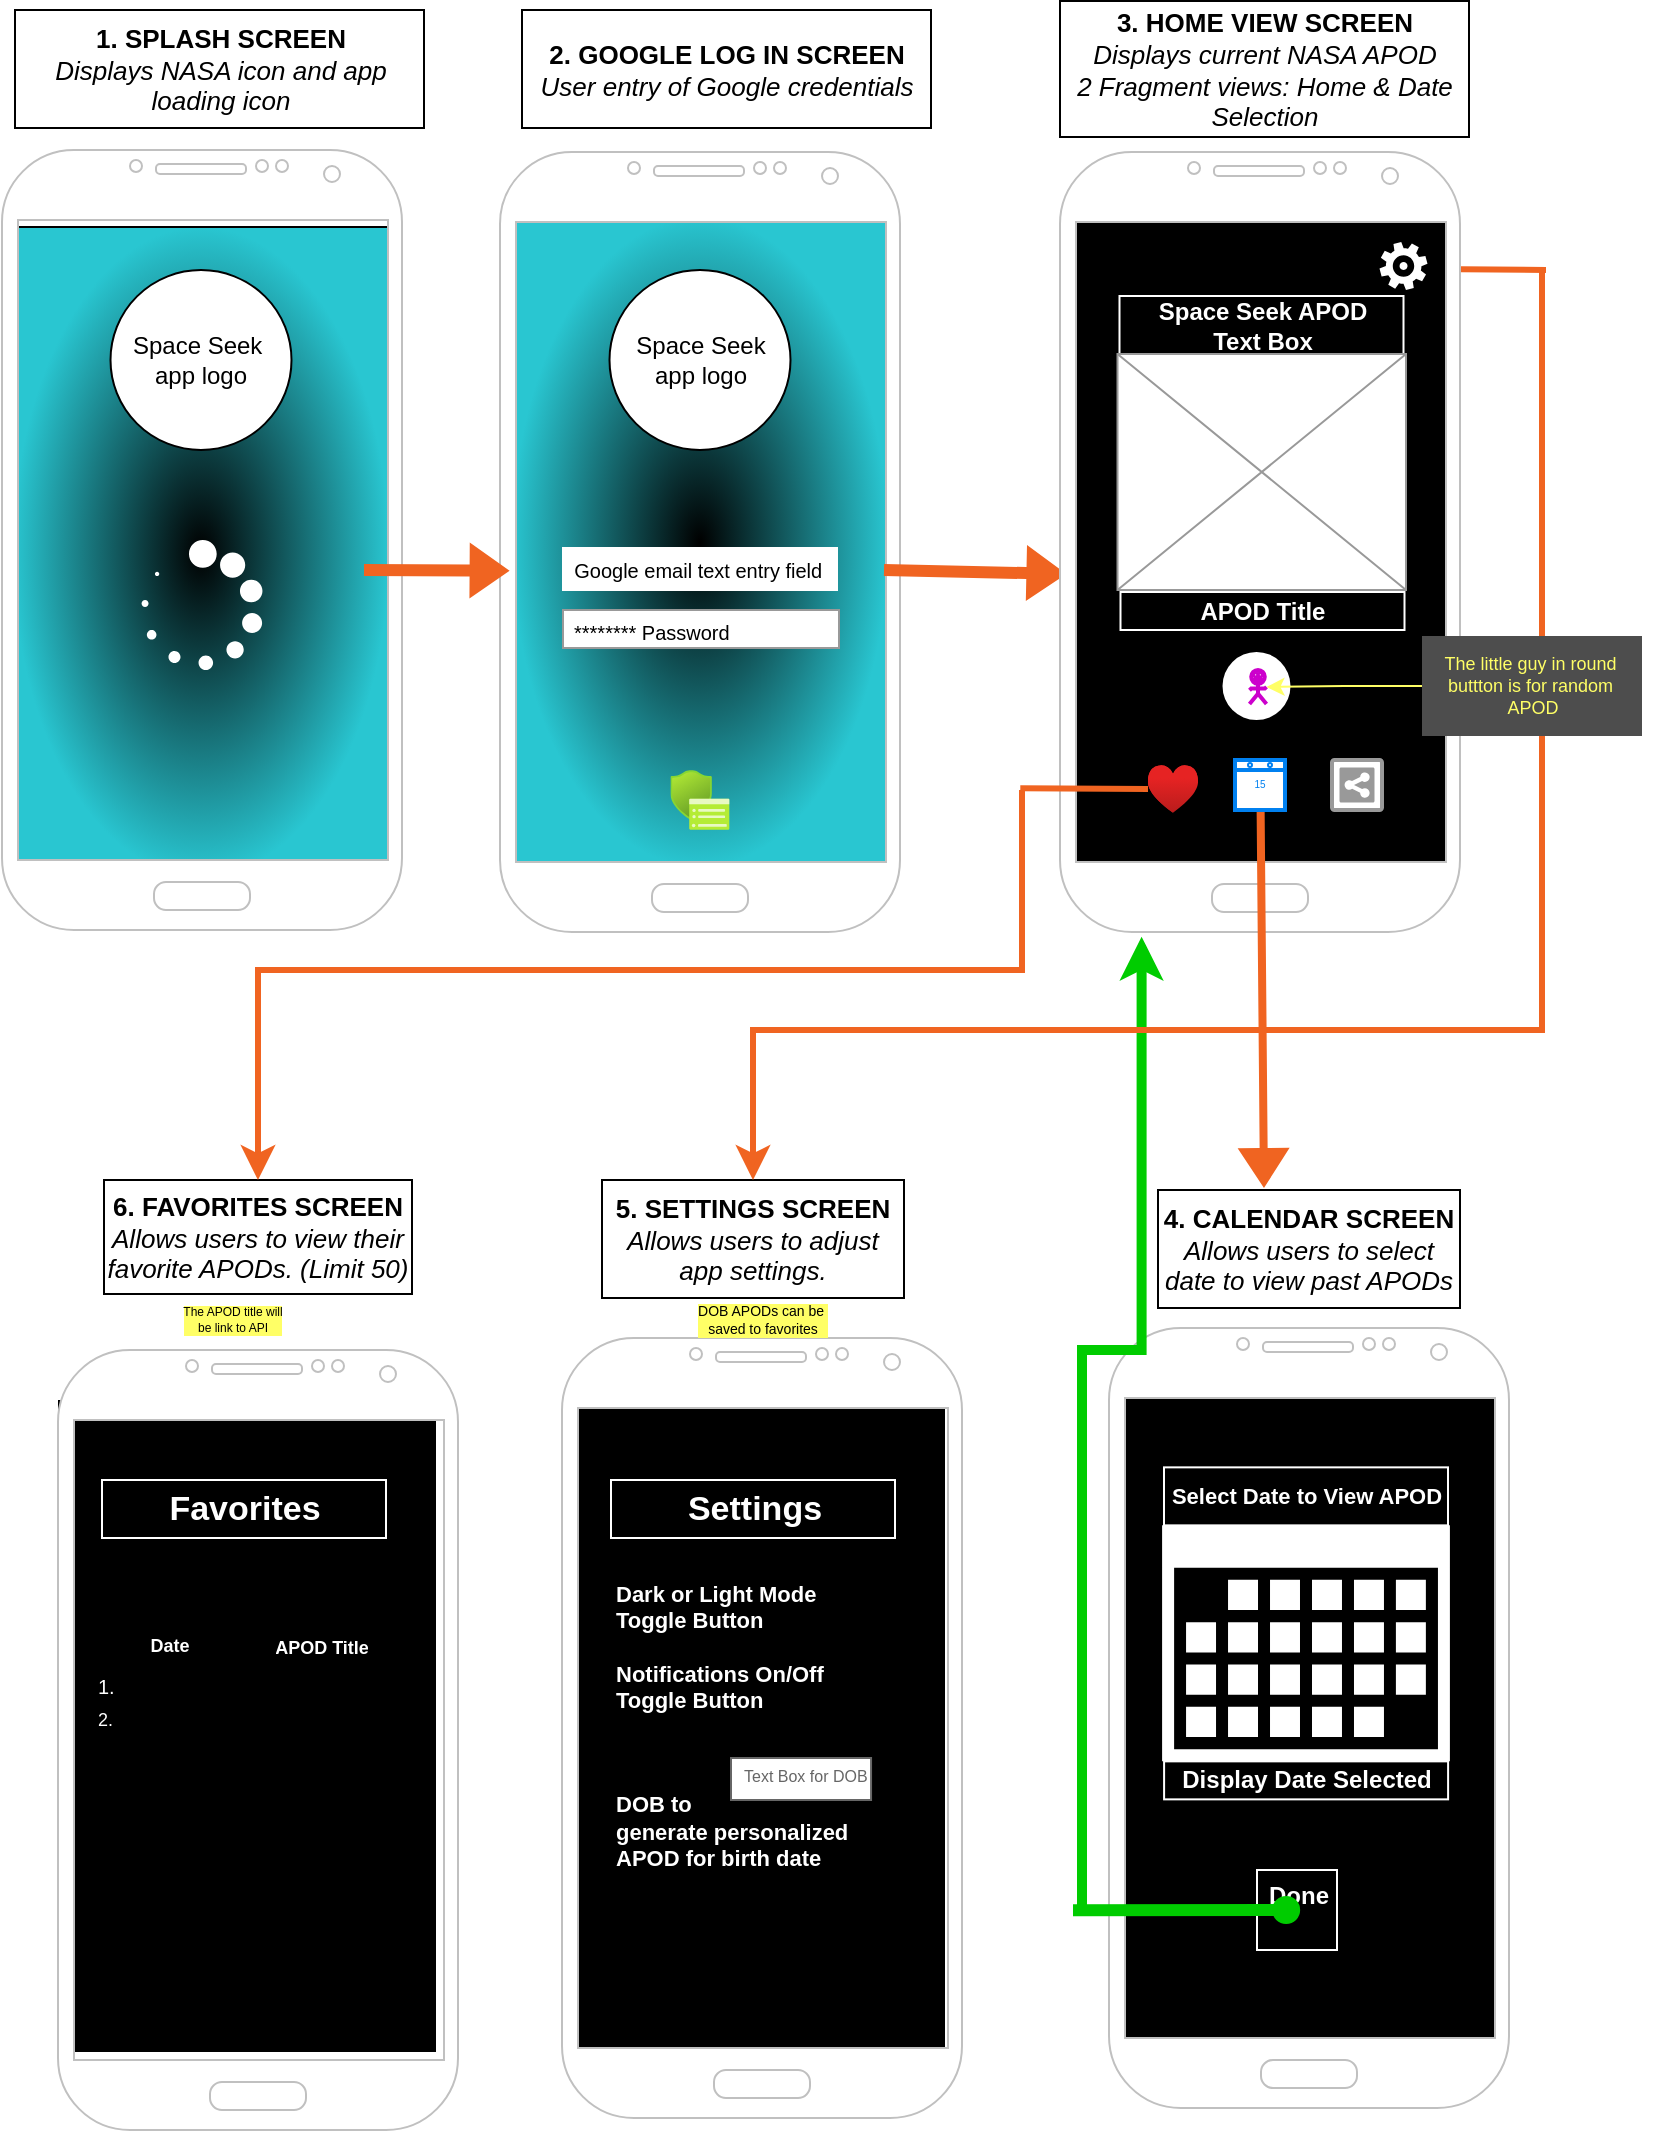 <mxfile version="26.1.1">
  <diagram name="Page-1" id="UkAWOTsdJGJSY09CDns8">
    <mxGraphModel dx="805" dy="409" grid="1" gridSize="10" guides="1" tooltips="1" connect="1" arrows="1" fold="1" page="1" pageScale="1" pageWidth="850" pageHeight="1100" math="0" shadow="0">
      <root>
        <mxCell id="0" />
        <mxCell id="1" parent="0" />
        <mxCell id="8gZSNVOr6vVlPQHq-TaI-201" value="" style="group;aspect=fixed;" vertex="1" connectable="0" parent="1">
          <mxGeometry x="20" y="5.5" width="830" height="1064.5" as="geometry" />
        </mxCell>
        <mxCell id="8gZSNVOr6vVlPQHq-TaI-93" value="" style="group" vertex="1" connectable="0" parent="8gZSNVOr6vVlPQHq-TaI-201">
          <mxGeometry x="249" y="4.5" width="215.5" height="461" as="geometry" />
        </mxCell>
        <mxCell id="8gZSNVOr6vVlPQHq-TaI-10" value="&lt;font style=&quot;font-size: 13px;&quot;&gt;&lt;b&gt;2. GOOGLE LOG IN SCREEN&lt;/b&gt;&lt;/font&gt;&lt;div&gt;&lt;span style=&quot;font-size: 13px;&quot;&gt;&lt;i&gt;User entry of Google credentials&lt;/i&gt;&lt;/span&gt;&lt;/div&gt;" style="whiteSpace=wrap;html=1;" vertex="1" parent="8gZSNVOr6vVlPQHq-TaI-93">
          <mxGeometry x="11" width="204.5" height="59" as="geometry" />
        </mxCell>
        <mxCell id="8gZSNVOr6vVlPQHq-TaI-24" value="" style="group" vertex="1" connectable="0" parent="8gZSNVOr6vVlPQHq-TaI-93">
          <mxGeometry y="71" width="200" height="390" as="geometry" />
        </mxCell>
        <mxCell id="8gZSNVOr6vVlPQHq-TaI-13" value="" style="rounded=0;whiteSpace=wrap;html=1;rotation=90;direction=east;fillStyle=dots;fillColor=#000000;gradientColor=#29C6D1;container=0;gradientDirection=radial;" vertex="1" parent="8gZSNVOr6vVlPQHq-TaI-24">
          <mxGeometry x="-62.5" y="101" width="325" height="188" as="geometry" />
        </mxCell>
        <mxCell id="8gZSNVOr6vVlPQHq-TaI-11" value="" style="verticalLabelPosition=bottom;verticalAlign=top;html=1;shadow=0;dashed=0;strokeWidth=1;shape=mxgraph.android.phone2;strokeColor=#c0c0c0;" vertex="1" parent="8gZSNVOr6vVlPQHq-TaI-24">
          <mxGeometry width="200" height="390" as="geometry" />
        </mxCell>
        <mxCell id="8gZSNVOr6vVlPQHq-TaI-14" value="Space Seek&lt;div&gt;app logo&lt;/div&gt;" style="ellipse;whiteSpace=wrap;html=1;" vertex="1" parent="8gZSNVOr6vVlPQHq-TaI-24">
          <mxGeometry x="54.75" y="59" width="90.5" height="90" as="geometry" />
        </mxCell>
        <mxCell id="8gZSNVOr6vVlPQHq-TaI-15" value="" style="image;aspect=fixed;html=1;points=[];align=center;fontSize=12;image=img/lib/azure2/intune/Device_Security_Google.svg;" vertex="1" parent="8gZSNVOr6vVlPQHq-TaI-24">
          <mxGeometry x="85.22" y="309" width="29.56" height="30" as="geometry" />
        </mxCell>
        <mxCell id="8gZSNVOr6vVlPQHq-TaI-20" value="Google email text entry field&amp;nbsp;" style="whiteSpace=wrap;html=1;strokeColor=#FFFFFF;fontSize=10;" vertex="1" parent="8gZSNVOr6vVlPQHq-TaI-24">
          <mxGeometry x="31.5" y="198" width="137" height="21" as="geometry" />
        </mxCell>
        <mxCell id="8gZSNVOr6vVlPQHq-TaI-79" value="&lt;font style=&quot;color: rgb(0, 0, 0); font-size: 10px;&quot;&gt;******** Password&lt;/font&gt;" style="strokeWidth=1;shadow=0;dashed=0;align=center;html=1;shape=mxgraph.mockup.forms.pwField;strokeColor=#999999;mainText=;align=left;fontColor=#666666;fontSize=17;spacingLeft=3;" vertex="1" parent="8gZSNVOr6vVlPQHq-TaI-24">
          <mxGeometry x="31.5" y="229" width="138" height="19" as="geometry" />
        </mxCell>
        <mxCell id="8gZSNVOr6vVlPQHq-TaI-28" value="" style="shape=flexArrow;endArrow=classic;html=1;rounded=0;fillColor=#F06421;strokeWidth=2;fillStyle=solid;strokeColor=none;entryX=0.021;entryY=0.541;entryDx=0;entryDy=0;entryPerimeter=0;width=5;" edge="1" parent="8gZSNVOr6vVlPQHq-TaI-93" target="8gZSNVOr6vVlPQHq-TaI-22">
          <mxGeometry width="50" height="50" relative="1" as="geometry">
            <mxPoint x="191" y="280" as="sourcePoint" />
            <mxPoint x="286.8" y="280.04" as="targetPoint" />
          </mxGeometry>
        </mxCell>
        <mxCell id="8gZSNVOr6vVlPQHq-TaI-94" value="" style="group" vertex="1" connectable="0" parent="8gZSNVOr6vVlPQHq-TaI-201">
          <mxGeometry y="4.5" width="211" height="460" as="geometry" />
        </mxCell>
        <mxCell id="vXnY9qcFb7MYrwiE_m9u-15" value="&lt;font style=&quot;font-size: 13px;&quot;&gt;&lt;b&gt;1. SPLASH SCREEN&lt;/b&gt;&lt;/font&gt;&lt;div&gt;&lt;span style=&quot;font-size: 13px;&quot;&gt;&lt;i&gt;Displays NASA icon and app loading icon&lt;/i&gt;&lt;/span&gt;&lt;/div&gt;" style="whiteSpace=wrap;html=1;" parent="8gZSNVOr6vVlPQHq-TaI-94" vertex="1">
          <mxGeometry x="6.5" width="204.5" height="59" as="geometry" />
        </mxCell>
        <mxCell id="8gZSNVOr6vVlPQHq-TaI-8" value="" style="group" vertex="1" connectable="0" parent="8gZSNVOr6vVlPQHq-TaI-94">
          <mxGeometry y="70" width="200" height="390" as="geometry" />
        </mxCell>
        <mxCell id="8gZSNVOr6vVlPQHq-TaI-7" value="" style="rounded=0;whiteSpace=wrap;html=1;rotation=90;direction=north;fillStyle=dots;fillColor=#000000;gradientColor=#29C6D1;container=1;gradientDirection=radial;" vertex="1" parent="8gZSNVOr6vVlPQHq-TaI-8">
          <mxGeometry x="-63" y="107" width="325" height="188" as="geometry" />
        </mxCell>
        <mxCell id="8gZSNVOr6vVlPQHq-TaI-3" value="Space Seek&amp;nbsp;&lt;div&gt;app logo&lt;/div&gt;" style="ellipse;whiteSpace=wrap;html=1;" vertex="1" parent="8gZSNVOr6vVlPQHq-TaI-7">
          <mxGeometry x="117.25" y="-47" width="90.5" height="90" as="geometry" />
        </mxCell>
        <mxCell id="8gZSNVOr6vVlPQHq-TaI-9" value="" style="group" vertex="1" connectable="0" parent="8gZSNVOr6vVlPQHq-TaI-8">
          <mxGeometry width="200" height="390" as="geometry" />
        </mxCell>
        <mxCell id="8gZSNVOr6vVlPQHq-TaI-1" value="" style="verticalLabelPosition=bottom;verticalAlign=top;html=1;shadow=0;dashed=0;strokeWidth=1;shape=mxgraph.android.phone2;strokeColor=#c0c0c0;" vertex="1" parent="8gZSNVOr6vVlPQHq-TaI-9">
          <mxGeometry width="200" height="390" as="geometry" />
        </mxCell>
        <mxCell id="8gZSNVOr6vVlPQHq-TaI-4" value="" style="sketch=0;html=1;aspect=fixed;strokeColor=none;shadow=0;fillColor=#FFFFFF;verticalAlign=top;labelPosition=center;verticalLabelPosition=bottom;shape=mxgraph.gcp2.loading_2;fillStyle=solid;" vertex="1" parent="8gZSNVOr6vVlPQHq-TaI-9">
          <mxGeometry x="69.78" y="195" width="60.45" height="65" as="geometry" />
        </mxCell>
        <mxCell id="8gZSNVOr6vVlPQHq-TaI-26" value="" style="shape=flexArrow;endArrow=classic;html=1;rounded=0;fillColor=#F06421;strokeWidth=2;fillStyle=solid;strokeColor=none;entryX=0.029;entryY=0.537;entryDx=0;entryDy=0;entryPerimeter=0;width=5;" edge="1" parent="8gZSNVOr6vVlPQHq-TaI-9" target="8gZSNVOr6vVlPQHq-TaI-11">
          <mxGeometry width="50" height="50" relative="1" as="geometry">
            <mxPoint x="180" y="210" as="sourcePoint" />
            <mxPoint x="250" y="210" as="targetPoint" />
          </mxGeometry>
        </mxCell>
        <mxCell id="8gZSNVOr6vVlPQHq-TaI-121" value="" style="group" vertex="1" connectable="0" parent="8gZSNVOr6vVlPQHq-TaI-201">
          <mxGeometry x="553.5" y="594.5" width="200" height="459.0" as="geometry" />
        </mxCell>
        <mxCell id="vXnY9qcFb7MYrwiE_m9u-17" value="&lt;font style=&quot;font-size: 13px;&quot;&gt;&lt;b&gt;4. CALENDAR SCREEN&lt;/b&gt;&lt;/font&gt;&lt;div&gt;&lt;span style=&quot;font-size: 13px;&quot;&gt;&lt;i&gt;Allows users to select date to view past APODs&lt;/i&gt;&lt;/span&gt;&lt;/div&gt;" style="whiteSpace=wrap;html=1;" parent="8gZSNVOr6vVlPQHq-TaI-121" vertex="1">
          <mxGeometry x="24.5" width="151" height="59" as="geometry" />
        </mxCell>
        <mxCell id="8gZSNVOr6vVlPQHq-TaI-120" value="" style="group" vertex="1" connectable="0" parent="8gZSNVOr6vVlPQHq-TaI-121">
          <mxGeometry y="69.0" width="200" height="390" as="geometry" />
        </mxCell>
        <mxCell id="8gZSNVOr6vVlPQHq-TaI-96" value="" style="rounded=0;whiteSpace=wrap;html=1;rotation=90;direction=north;fillStyle=dots;fillColor=light-dark(#29C6D1,#FFBEFF);gradientColor=default;container=1;gradientDirection=east;" vertex="1" parent="8gZSNVOr6vVlPQHq-TaI-120">
          <mxGeometry x="-62.5" y="98.68" width="325" height="188" as="geometry" />
        </mxCell>
        <mxCell id="8gZSNVOr6vVlPQHq-TaI-98" value="&lt;span&gt;Select Date to View APOD&lt;/span&gt;" style="text;strokeColor=#FFFFFF;fillColor=none;html=1;fontSize=11;fontStyle=1;verticalAlign=middle;align=center;fontColor=#FFFFFF;" vertex="1" parent="8gZSNVOr6vVlPQHq-TaI-96">
          <mxGeometry x="90" y="-29" width="142" height="29" as="geometry" />
        </mxCell>
        <mxCell id="8gZSNVOr6vVlPQHq-TaI-100" value="" style="sketch=0;aspect=fixed;pointerEvents=1;shadow=0;dashed=0;html=1;strokeColor=none;labelPosition=center;verticalLabelPosition=bottom;verticalAlign=top;align=center;fillColor=#FFFFFF;shape=mxgraph.mscae.enterprise.calendar;fillStyle=solid;" vertex="1" parent="8gZSNVOr6vVlPQHq-TaI-96">
          <mxGeometry x="89.05" y="-6.395e-14" width="143.9" height="118" as="geometry" />
        </mxCell>
        <mxCell id="8gZSNVOr6vVlPQHq-TaI-118" value="Display Date Selected" style="text;strokeColor=#FFFFFF;fillColor=none;html=1;fontSize=12;fontStyle=1;verticalAlign=middle;align=center;fontColor=#FFFFFF;" vertex="1" parent="8gZSNVOr6vVlPQHq-TaI-96">
          <mxGeometry x="90.05" y="118" width="142" height="19" as="geometry" />
        </mxCell>
        <mxCell id="8gZSNVOr6vVlPQHq-TaI-92" value="" style="verticalLabelPosition=bottom;verticalAlign=top;html=1;shadow=0;dashed=0;strokeWidth=1;shape=mxgraph.android.phone2;strokeColor=#c0c0c0;" vertex="1" parent="8gZSNVOr6vVlPQHq-TaI-120">
          <mxGeometry width="200" height="390" as="geometry" />
        </mxCell>
        <mxCell id="8gZSNVOr6vVlPQHq-TaI-119" value="Done&lt;div&gt;&lt;br&gt;&lt;/div&gt;" style="text;strokeColor=#FFFFFF;fillColor=none;html=1;fontSize=12;fontStyle=1;verticalAlign=middle;align=center;fontColor=#FFFFFF;" vertex="1" parent="8gZSNVOr6vVlPQHq-TaI-120">
          <mxGeometry x="74" y="271" width="40" height="40" as="geometry" />
        </mxCell>
        <mxCell id="8gZSNVOr6vVlPQHq-TaI-127" value="" style="group" vertex="1" connectable="0" parent="8gZSNVOr6vVlPQHq-TaI-201">
          <mxGeometry x="450" y="674.5" width="180" height="280" as="geometry" />
        </mxCell>
        <mxCell id="8gZSNVOr6vVlPQHq-TaI-125" value="" style="edgeStyle=elbowEdgeStyle;rounded=0;elbow=vertical;html=1;labelBackgroundColor=#ffffff;endArrow=classic;endFill=1;endSize=6;jettySize=auto;orthogonalLoop=1;strokeWidth=5;fontSize=14;entryX=0.204;entryY=1.006;entryDx=0;entryDy=0;entryPerimeter=0;strokeColor=#00CC00;" edge="1" parent="8gZSNVOr6vVlPQHq-TaI-127" target="8gZSNVOr6vVlPQHq-TaI-22">
          <mxGeometry width="60" height="60" relative="1" as="geometry">
            <mxPoint x="90" y="280.0" as="sourcePoint" />
            <mxPoint x="118.5" y="-309.806" as="targetPoint" />
            <Array as="points">
              <mxPoint />
            </Array>
          </mxGeometry>
        </mxCell>
        <mxCell id="8gZSNVOr6vVlPQHq-TaI-126" value="" style="endArrow=oval;html=1;rounded=0;strokeWidth=6;strokeColor=#00CC00;entryX=0;entryY=0.75;entryDx=0;entryDy=0;startSize=8;endSize=8;endFill=1;" edge="1" parent="8gZSNVOr6vVlPQHq-TaI-127">
          <mxGeometry width="50" height="50" relative="1" as="geometry">
            <mxPoint x="85.5" y="280.07" as="sourcePoint" />
            <mxPoint x="192.075" y="280.0" as="targetPoint" />
          </mxGeometry>
        </mxCell>
        <mxCell id="8gZSNVOr6vVlPQHq-TaI-139" value="" style="group" vertex="1" connectable="0" parent="8gZSNVOr6vVlPQHq-TaI-201">
          <mxGeometry x="280" y="589.5" width="200" height="469" as="geometry" />
        </mxCell>
        <mxCell id="vXnY9qcFb7MYrwiE_m9u-16" value="&lt;font style=&quot;font-size: 13px;&quot;&gt;&lt;b&gt;5. SETTINGS SCREEN&lt;/b&gt;&lt;/font&gt;&lt;div&gt;&lt;span style=&quot;font-size: 13px;&quot;&gt;&lt;i&gt;Allows users to adjust app settings.&lt;/i&gt;&lt;/span&gt;&lt;/div&gt;" style="whiteSpace=wrap;html=1;" parent="8gZSNVOr6vVlPQHq-TaI-139" vertex="1">
          <mxGeometry x="20" width="151" height="59" as="geometry" />
        </mxCell>
        <mxCell id="8gZSNVOr6vVlPQHq-TaI-137" value="" style="group" vertex="1" connectable="0" parent="8gZSNVOr6vVlPQHq-TaI-139">
          <mxGeometry y="79" width="200" height="390" as="geometry" />
        </mxCell>
        <mxCell id="8gZSNVOr6vVlPQHq-TaI-138" value="" style="group" vertex="1" connectable="0" parent="8gZSNVOr6vVlPQHq-TaI-137">
          <mxGeometry width="200" height="390" as="geometry" />
        </mxCell>
        <mxCell id="8gZSNVOr6vVlPQHq-TaI-131" value="" style="rounded=0;whiteSpace=wrap;html=1;rotation=90;direction=north;fillStyle=dots;fillColor=light-dark(#333333,#FFBEFF);gradientColor=#1D8E96;container=1;gradientDirection=south;" vertex="1" parent="8gZSNVOr6vVlPQHq-TaI-138">
          <mxGeometry x="-65.5" y="100" width="325" height="188" as="geometry" />
        </mxCell>
        <mxCell id="8gZSNVOr6vVlPQHq-TaI-132" value="&lt;span&gt;Settings&lt;/span&gt;" style="text;strokeColor=#FFFFFF;fillColor=none;html=1;fontSize=17;fontStyle=1;verticalAlign=middle;align=center;fontColor=#FFFFFF;" vertex="1" parent="8gZSNVOr6vVlPQHq-TaI-131">
          <mxGeometry x="90" y="-29" width="142" height="29" as="geometry" />
        </mxCell>
        <mxCell id="8gZSNVOr6vVlPQHq-TaI-134" value="&lt;font style=&quot;font-size: 11px;&quot;&gt;Dark or Light Mode&amp;nbsp;&lt;/font&gt;&lt;div&gt;&lt;font style=&quot;font-size: 11px;&quot;&gt;Toggle Button&lt;/font&gt;&lt;div&gt;&lt;font style=&quot;font-size: 11px;&quot;&gt;&lt;br&gt;&lt;/font&gt;&lt;/div&gt;&lt;div&gt;&lt;font style=&quot;font-size: 11px;&quot;&gt;Notifications On/Off&lt;/font&gt;&lt;/div&gt;&lt;div&gt;&lt;span style=&quot;font-size: 11px;&quot;&gt;Toggle Button&lt;/span&gt;&lt;/div&gt;&lt;div&gt;&lt;font style=&quot;font-size: 11px;&quot;&gt;&lt;br&gt;&lt;/font&gt;&lt;/div&gt;&lt;div&gt;&lt;font style=&quot;font-size: 11px;&quot;&gt;&lt;br&gt;&lt;/font&gt;&lt;/div&gt;&lt;div&gt;&lt;font style=&quot;font-size: 11px;&quot;&gt;&lt;br&gt;&lt;/font&gt;&lt;/div&gt;&lt;div&gt;&lt;font style=&quot;font-size: 11px;&quot;&gt;DOB to&amp;nbsp;&lt;/font&gt;&lt;/div&gt;&lt;/div&gt;&lt;div&gt;&lt;span style=&quot;font-size: 11px;&quot;&gt;generate personalized&lt;/span&gt;&lt;/div&gt;&lt;div&gt;&lt;span style=&quot;font-size: 11px;&quot;&gt;APOD for birth date&lt;/span&gt;&lt;/div&gt;" style="text;strokeColor=none;fillColor=none;html=1;fontSize=7;fontStyle=1;verticalAlign=middle;align=left;fontColor=#FFFFFF;" vertex="1" parent="8gZSNVOr6vVlPQHq-TaI-131">
          <mxGeometry x="90" y="28.5" width="142" height="131" as="geometry" />
        </mxCell>
        <mxCell id="8gZSNVOr6vVlPQHq-TaI-135" value="Text Box for DOB" style="strokeWidth=1;shadow=0;dashed=0;align=center;html=1;shape=mxgraph.mockup.text.textBox;fontColor=#666666;align=left;fontSize=8;spacingLeft=4;spacingTop=-3;whiteSpace=wrap;strokeColor=#666666;mainText=;aspect=fixed;" vertex="1" parent="8gZSNVOr6vVlPQHq-TaI-131">
          <mxGeometry x="150" y="110" width="70.03" height="21" as="geometry" />
        </mxCell>
        <mxCell id="8gZSNVOr6vVlPQHq-TaI-130" value="" style="verticalLabelPosition=bottom;verticalAlign=top;html=1;shadow=0;dashed=0;strokeWidth=1;shape=mxgraph.android.phone2;strokeColor=#c0c0c0;container=1;" vertex="1" parent="8gZSNVOr6vVlPQHq-TaI-138">
          <mxGeometry width="200" height="390" as="geometry" />
        </mxCell>
        <mxCell id="8gZSNVOr6vVlPQHq-TaI-194" value="DOB APODs can be&amp;nbsp;&lt;div&gt;saved to favorites&lt;/div&gt;" style="text;html=1;align=center;verticalAlign=middle;resizable=0;points=[];autosize=1;strokeColor=none;fillColor=none;fontColor=#000000;labelBackgroundColor=#FFFF66;fontSize=7;" vertex="1" parent="8gZSNVOr6vVlPQHq-TaI-139">
          <mxGeometry x="55.0" y="55" width="90" height="30" as="geometry" />
        </mxCell>
        <mxCell id="8gZSNVOr6vVlPQHq-TaI-156" value="" style="group" vertex="1" connectable="0" parent="8gZSNVOr6vVlPQHq-TaI-201">
          <mxGeometry x="170" y="134.5" width="610" height="380" as="geometry" />
        </mxCell>
        <mxCell id="8gZSNVOr6vVlPQHq-TaI-151" value="" style="edgeStyle=elbowEdgeStyle;elbow=vertical;endArrow=classic;html=1;rounded=0;endSize=8;startSize=8;entryX=0.5;entryY=0;entryDx=0;entryDy=0;strokeColor=#F06421;strokeWidth=3;" edge="1" parent="8gZSNVOr6vVlPQHq-TaI-156" target="vXnY9qcFb7MYrwiE_m9u-16">
          <mxGeometry width="50" height="50" relative="1" as="geometry">
            <mxPoint x="600" as="sourcePoint" />
            <mxPoint x="40" y="453.889" as="targetPoint" />
            <Array as="points">
              <mxPoint y="380" />
            </Array>
          </mxGeometry>
        </mxCell>
        <mxCell id="8gZSNVOr6vVlPQHq-TaI-154" value="" style="edgeStyle=none;orthogonalLoop=1;jettySize=auto;html=1;rounded=0;endArrow=none;startFill=0;startArrow=none;exitX=0.94;exitY=0.15;exitDx=0;exitDy=0;exitPerimeter=0;strokeColor=#F06421;strokeWidth=3;" edge="1" parent="8gZSNVOr6vVlPQHq-TaI-156">
          <mxGeometry width="100" relative="1" as="geometry">
            <mxPoint x="544" y="-0.5" as="sourcePoint" />
            <mxPoint x="602" as="targetPoint" />
            <Array as="points" />
          </mxGeometry>
        </mxCell>
        <mxCell id="8gZSNVOr6vVlPQHq-TaI-188" value="" style="group" vertex="1" connectable="0" parent="8gZSNVOr6vVlPQHq-TaI-201">
          <mxGeometry x="28" y="589.5" width="200" height="475" as="geometry" />
        </mxCell>
        <mxCell id="8gZSNVOr6vVlPQHq-TaI-150" value="&lt;font style=&quot;font-size: 13px;&quot;&gt;&lt;b&gt;6. FAVORITES SCREEN&lt;/b&gt;&lt;/font&gt;&lt;div&gt;&lt;span style=&quot;font-size: 13px;&quot;&gt;&lt;i&gt;Allows users to view their favorite APODs. (Limit 50)&lt;/i&gt;&lt;/span&gt;&lt;/div&gt;" style="whiteSpace=wrap;html=1;" vertex="1" parent="8gZSNVOr6vVlPQHq-TaI-188">
          <mxGeometry x="23" width="154" height="57" as="geometry" />
        </mxCell>
        <mxCell id="8gZSNVOr6vVlPQHq-TaI-187" value="" style="group" vertex="1" connectable="0" parent="8gZSNVOr6vVlPQHq-TaI-188">
          <mxGeometry y="85" width="200" height="390" as="geometry" />
        </mxCell>
        <mxCell id="8gZSNVOr6vVlPQHq-TaI-186" value="" style="group" vertex="1" connectable="0" parent="8gZSNVOr6vVlPQHq-TaI-187">
          <mxGeometry x="0.5" y="25.5" width="188" height="325" as="geometry" />
        </mxCell>
        <mxCell id="8gZSNVOr6vVlPQHq-TaI-157" value="" style="rounded=0;whiteSpace=wrap;html=1;rotation=90;direction=north;fillStyle=dots;fillColor=light-dark(#333333,#FFBEFF);gradientColor=#1D8E96;container=1;gradientDirection=south;" vertex="1" parent="8gZSNVOr6vVlPQHq-TaI-186">
          <mxGeometry x="-68.5" y="68.5" width="325" height="188" as="geometry" />
        </mxCell>
        <mxCell id="8gZSNVOr6vVlPQHq-TaI-158" value="&lt;span&gt;Favorites&lt;/span&gt;" style="text;strokeColor=#FFFFFF;fillColor=none;html=1;fontSize=17;fontStyle=1;verticalAlign=middle;align=center;fontColor=#FFFFFF;" vertex="1" parent="8gZSNVOr6vVlPQHq-TaI-157">
          <mxGeometry x="90" y="-29" width="142" height="29" as="geometry" />
        </mxCell>
        <mxCell id="8gZSNVOr6vVlPQHq-TaI-175" value="" style="shape=table;html=1;whiteSpace=wrap;startSize=0;container=1;collapsible=0;childLayout=tableLayout;strokeWidth=2;fontSize=8;strokeColor=none;fillColor=none;" vertex="1" parent="8gZSNVOr6vVlPQHq-TaI-186">
          <mxGeometry x="17.5" y="112.5" width="152" height="53" as="geometry" />
        </mxCell>
        <mxCell id="8gZSNVOr6vVlPQHq-TaI-176" value="" style="shape=tableRow;horizontal=0;startSize=0;swimlaneHead=0;swimlaneBody=0;top=0;left=0;bottom=0;right=0;collapsible=0;dropTarget=0;fillColor=none;points=[[0,0.5],[1,0.5]];portConstraint=eastwest;" vertex="1" parent="8gZSNVOr6vVlPQHq-TaI-175">
          <mxGeometry width="152" height="20" as="geometry" />
        </mxCell>
        <mxCell id="8gZSNVOr6vVlPQHq-TaI-177" value="Date" style="shape=partialRectangle;html=1;whiteSpace=wrap;connectable=0;fillColor=none;top=0;left=0;bottom=0;right=0;overflow=hidden;fontStyle=1;fontSize=9;fontColor=#FFFFFF;" vertex="1" parent="8gZSNVOr6vVlPQHq-TaI-176">
          <mxGeometry width="76" height="20" as="geometry">
            <mxRectangle width="76" height="20" as="alternateBounds" />
          </mxGeometry>
        </mxCell>
        <mxCell id="8gZSNVOr6vVlPQHq-TaI-178" value="&lt;font style=&quot;font-size: 9px;&quot;&gt;APOD Title&lt;/font&gt;" style="shape=partialRectangle;html=1;whiteSpace=wrap;connectable=0;fillColor=none;top=0;left=0;bottom=0;right=0;overflow=hidden;fontStyle=1;fontColor=#FFFFFF;" vertex="1" parent="8gZSNVOr6vVlPQHq-TaI-176">
          <mxGeometry x="76" width="76" height="20" as="geometry">
            <mxRectangle width="76" height="20" as="alternateBounds" />
          </mxGeometry>
        </mxCell>
        <mxCell id="8gZSNVOr6vVlPQHq-TaI-179" value="" style="shape=tableRow;horizontal=0;startSize=0;swimlaneHead=0;swimlaneBody=0;top=0;left=0;bottom=0;right=0;collapsible=0;dropTarget=0;fillColor=none;points=[[0,0.5],[1,0.5]];portConstraint=eastwest;fontSize=10;" vertex="1" parent="8gZSNVOr6vVlPQHq-TaI-175">
          <mxGeometry y="20" width="152" height="16" as="geometry" />
        </mxCell>
        <mxCell id="8gZSNVOr6vVlPQHq-TaI-180" value="&lt;font style=&quot;font-size: 10px; color: rgb(255, 255, 255);&quot;&gt;1.&lt;/font&gt;" style="shape=partialRectangle;html=1;whiteSpace=wrap;connectable=0;fillColor=none;top=0;left=0;bottom=0;right=0;overflow=hidden;align=left;" vertex="1" parent="8gZSNVOr6vVlPQHq-TaI-179">
          <mxGeometry width="76" height="16" as="geometry">
            <mxRectangle width="76" height="16" as="alternateBounds" />
          </mxGeometry>
        </mxCell>
        <mxCell id="8gZSNVOr6vVlPQHq-TaI-181" value="" style="shape=partialRectangle;html=1;whiteSpace=wrap;connectable=0;fillColor=none;top=0;left=0;bottom=0;right=0;overflow=hidden;" vertex="1" parent="8gZSNVOr6vVlPQHq-TaI-179">
          <mxGeometry x="76" width="76" height="16" as="geometry">
            <mxRectangle width="76" height="16" as="alternateBounds" />
          </mxGeometry>
        </mxCell>
        <mxCell id="8gZSNVOr6vVlPQHq-TaI-182" value="" style="shape=tableRow;horizontal=0;startSize=0;swimlaneHead=0;swimlaneBody=0;top=0;left=0;bottom=0;right=0;collapsible=0;dropTarget=0;fillColor=none;points=[[0,0.5],[1,0.5]];portConstraint=eastwest;" vertex="1" parent="8gZSNVOr6vVlPQHq-TaI-175">
          <mxGeometry y="36" width="152" height="17" as="geometry" />
        </mxCell>
        <mxCell id="8gZSNVOr6vVlPQHq-TaI-183" value="&lt;font style=&quot;color: rgb(255, 255, 255); font-size: 9px;&quot;&gt;2.&lt;/font&gt;" style="shape=partialRectangle;html=1;whiteSpace=wrap;connectable=0;fillColor=none;top=0;left=0;bottom=0;right=0;overflow=hidden;align=left;" vertex="1" parent="8gZSNVOr6vVlPQHq-TaI-182">
          <mxGeometry width="76" height="17" as="geometry">
            <mxRectangle width="76" height="17" as="alternateBounds" />
          </mxGeometry>
        </mxCell>
        <mxCell id="8gZSNVOr6vVlPQHq-TaI-184" value="" style="shape=partialRectangle;html=1;whiteSpace=wrap;connectable=0;fillColor=none;top=0;left=0;bottom=0;right=0;overflow=hidden;fontSize=9;" vertex="1" parent="8gZSNVOr6vVlPQHq-TaI-182">
          <mxGeometry x="76" width="76" height="17" as="geometry">
            <mxRectangle width="76" height="17" as="alternateBounds" />
          </mxGeometry>
        </mxCell>
        <mxCell id="8gZSNVOr6vVlPQHq-TaI-193" value="" style="group" vertex="1" connectable="0" parent="8gZSNVOr6vVlPQHq-TaI-187">
          <mxGeometry width="200" height="390" as="geometry" />
        </mxCell>
        <mxCell id="8gZSNVOr6vVlPQHq-TaI-140" value="" style="verticalLabelPosition=bottom;verticalAlign=top;html=1;shadow=0;dashed=0;strokeWidth=1;shape=mxgraph.android.phone2;strokeColor=#c0c0c0;" vertex="1" parent="8gZSNVOr6vVlPQHq-TaI-193">
          <mxGeometry width="200" height="390" as="geometry" />
        </mxCell>
        <mxCell id="8gZSNVOr6vVlPQHq-TaI-192" value="The APOD title will&lt;div&gt;be link to API&lt;/div&gt;" style="text;html=1;align=center;verticalAlign=middle;resizable=0;points=[];autosize=1;strokeColor=none;fillColor=none;fontColor=#000000;fontSize=6;labelBackgroundColor=#FFFF66;" vertex="1" parent="8gZSNVOr6vVlPQHq-TaI-188">
          <mxGeometry x="52" y="55" width="70" height="30" as="geometry" />
        </mxCell>
        <mxCell id="8gZSNVOr6vVlPQHq-TaI-189" value="" style="edgeStyle=elbowEdgeStyle;elbow=vertical;endArrow=classic;html=1;curved=0;rounded=0;endSize=8;startSize=8;entryX=0.5;entryY=0;entryDx=0;entryDy=0;strokeColor=#F06421;strokeWidth=3;" edge="1" parent="8gZSNVOr6vVlPQHq-TaI-201" target="8gZSNVOr6vVlPQHq-TaI-150">
          <mxGeometry width="50" height="50" relative="1" as="geometry">
            <mxPoint x="510" y="394.5" as="sourcePoint" />
            <mxPoint x="360" y="474.5" as="targetPoint" />
            <Array as="points">
              <mxPoint x="350" y="484.5" />
            </Array>
          </mxGeometry>
        </mxCell>
        <mxCell id="8gZSNVOr6vVlPQHq-TaI-210" value="" style="group" vertex="1" connectable="0" parent="8gZSNVOr6vVlPQHq-TaI-201">
          <mxGeometry x="430" width="390" height="465.5" as="geometry" />
        </mxCell>
        <mxCell id="8gZSNVOr6vVlPQHq-TaI-199" value="" style="group" vertex="1" connectable="0" parent="8gZSNVOr6vVlPQHq-TaI-210">
          <mxGeometry width="303.5" height="465.5" as="geometry" />
        </mxCell>
        <mxCell id="8gZSNVOr6vVlPQHq-TaI-212" value="" style="group" vertex="1" connectable="0" parent="8gZSNVOr6vVlPQHq-TaI-199">
          <mxGeometry x="79.15" width="224.35" height="465.5" as="geometry" />
        </mxCell>
        <mxCell id="8gZSNVOr6vVlPQHq-TaI-95" value="" style="group" vertex="1" connectable="0" parent="8gZSNVOr6vVlPQHq-TaI-212">
          <mxGeometry x="19.85" width="204.5" height="465.5" as="geometry" />
        </mxCell>
        <mxCell id="8gZSNVOr6vVlPQHq-TaI-23" value="&lt;font style=&quot;font-size: 13px;&quot;&gt;&lt;b&gt;3. HOME VIEW SCREEN&lt;/b&gt;&lt;/font&gt;&lt;div&gt;&lt;span style=&quot;font-size: 13px;&quot;&gt;&lt;i&gt;Displays current NASA APOD&lt;/i&gt;&lt;/span&gt;&lt;/div&gt;&lt;div&gt;&lt;span style=&quot;font-size: 13px;&quot;&gt;&lt;i&gt;2 Fragment views: Home &amp;amp; Date Selection&lt;/i&gt;&lt;/span&gt;&lt;/div&gt;" style="whiteSpace=wrap;html=1;" vertex="1" parent="8gZSNVOr6vVlPQHq-TaI-95">
          <mxGeometry width="204.5" height="68" as="geometry" />
        </mxCell>
        <mxCell id="8gZSNVOr6vVlPQHq-TaI-87" value="" style="group" vertex="1" connectable="0" parent="8gZSNVOr6vVlPQHq-TaI-95">
          <mxGeometry y="75.5" width="200" height="390" as="geometry" />
        </mxCell>
        <mxCell id="8gZSNVOr6vVlPQHq-TaI-32" value="" style="rounded=0;whiteSpace=wrap;html=1;rotation=90;direction=north;fillStyle=dots;fillColor=light-dark(#29C6D1,#FFBEFF);gradientColor=default;container=1;gradientDirection=radial;" vertex="1" parent="8gZSNVOr6vVlPQHq-TaI-87">
          <mxGeometry x="-60.25" y="101" width="325" height="188" as="geometry" />
        </mxCell>
        <mxCell id="8gZSNVOr6vVlPQHq-TaI-31" value="" style="sketch=0;pointerEvents=1;shadow=0;dashed=0;html=1;strokeColor=none;fillColor=#FFFFFF;labelPosition=center;verticalLabelPosition=bottom;verticalAlign=top;outlineConnect=0;align=center;shape=mxgraph.office.concepts.settings_office_365;fontColor=#FFFFFF;labelBackgroundColor=default;labelBorderColor=default;aspect=fixed;" vertex="1" parent="8gZSNVOr6vVlPQHq-TaI-32">
          <mxGeometry x="220" y="-56" width="24" height="24" as="geometry" />
        </mxCell>
        <mxCell id="8gZSNVOr6vVlPQHq-TaI-81" value="&lt;font&gt;Space Seek APOD&lt;/font&gt;&lt;div&gt;&lt;font&gt;Text Box&lt;/font&gt;&lt;/div&gt;" style="text;strokeColor=#FFFFFF;fillColor=none;html=1;fontSize=12;fontStyle=1;verticalAlign=middle;align=center;fontColor=#FFFFFF;" vertex="1" parent="8gZSNVOr6vVlPQHq-TaI-32">
          <mxGeometry x="90" y="-29" width="142" height="29" as="geometry" />
        </mxCell>
        <mxCell id="8gZSNVOr6vVlPQHq-TaI-89" value="" style="strokeColor=#999999;verticalLabelPosition=bottom;shadow=0;dashed=0;verticalAlign=top;strokeWidth=2;html=1;shape=mxgraph.mockup.misc.shareIcon;aspect=fixed;" vertex="1" parent="8gZSNVOr6vVlPQHq-TaI-32">
          <mxGeometry x="196.25" y="203" width="25" height="25" as="geometry" />
        </mxCell>
        <mxCell id="8gZSNVOr6vVlPQHq-TaI-204" value="" style="ellipse;whiteSpace=wrap;html=1;strokeColor=none;aspect=fixed;" vertex="1" parent="8gZSNVOr6vVlPQHq-TaI-32">
          <mxGeometry x="141.5" y="149" width="34" height="34" as="geometry" />
        </mxCell>
        <mxCell id="8gZSNVOr6vVlPQHq-TaI-86" value="" style="group" vertex="1" connectable="0" parent="8gZSNVOr6vVlPQHq-TaI-87">
          <mxGeometry width="200" height="390" as="geometry" />
        </mxCell>
        <mxCell id="8gZSNVOr6vVlPQHq-TaI-22" value="" style="verticalLabelPosition=bottom;verticalAlign=top;html=1;shadow=0;dashed=0;strokeWidth=1;shape=mxgraph.android.phone2;strokeColor=#c0c0c0;" vertex="1" parent="8gZSNVOr6vVlPQHq-TaI-86">
          <mxGeometry width="200" height="390" as="geometry" />
        </mxCell>
        <mxCell id="8gZSNVOr6vVlPQHq-TaI-80" value="" style="verticalLabelPosition=bottom;shadow=0;dashed=0;align=center;html=1;verticalAlign=top;strokeWidth=1;shape=mxgraph.mockup.graphics.simpleIcon;strokeColor=#999999;" vertex="1" parent="8gZSNVOr6vVlPQHq-TaI-86">
          <mxGeometry x="28.75" y="101" width="144.25" height="118" as="geometry" />
        </mxCell>
        <mxCell id="8gZSNVOr6vVlPQHq-TaI-83" value="APOD Title" style="text;strokeColor=#FFFFFF;fillColor=none;html=1;fontSize=12;fontStyle=1;verticalAlign=middle;align=center;fontColor=#FFFFFF;" vertex="1" parent="8gZSNVOr6vVlPQHq-TaI-86">
          <mxGeometry x="30.25" y="220" width="142" height="19" as="geometry" />
        </mxCell>
        <mxCell id="8gZSNVOr6vVlPQHq-TaI-84" value="" style="image;html=1;points=[];align=center;fontSize=12;image=img/lib/azure2/general/Heart.svg;" vertex="1" parent="8gZSNVOr6vVlPQHq-TaI-86">
          <mxGeometry x="44" y="306" width="25" height="25" as="geometry" />
        </mxCell>
        <mxCell id="8gZSNVOr6vVlPQHq-TaI-90" value="" style="html=1;verticalLabelPosition=bottom;align=center;labelBackgroundColor=#ffffff;verticalAlign=top;strokeWidth=2;strokeColor=#0080F0;shadow=0;dashed=0;shape=mxgraph.ios7.icons.calendar;aspect=fixed;" vertex="1" parent="8gZSNVOr6vVlPQHq-TaI-86">
          <mxGeometry x="87.5" y="304" width="25" height="25" as="geometry" />
        </mxCell>
        <mxCell id="8gZSNVOr6vVlPQHq-TaI-202" value="" style="verticalLabelPosition=bottom;html=1;verticalAlign=top;strokeWidth=2;shape=mxgraph.lean_mapping.verbal;pointerEvents=1;strokeColor=light-dark(#CC00CC,#572B2B);aspect=fixed;container=0;" vertex="1" parent="8gZSNVOr6vVlPQHq-TaI-86">
          <mxGeometry x="94.75" y="259" width="8.5" height="17" as="geometry" />
        </mxCell>
        <mxCell id="8gZSNVOr6vVlPQHq-TaI-191" value="" style="endArrow=none;html=1;rounded=0;entryX=0.034;entryY=0.935;entryDx=0;entryDy=0;entryPerimeter=0;strokeColor=#F06421;strokeWidth=3;" edge="1" parent="8gZSNVOr6vVlPQHq-TaI-212">
          <mxGeometry width="50" height="50" relative="1" as="geometry">
            <mxPoint y="393.6" as="sourcePoint" />
            <mxPoint x="63.85" y="393.975" as="targetPoint" />
          </mxGeometry>
        </mxCell>
        <mxCell id="8gZSNVOr6vVlPQHq-TaI-206" value="" style="edgeStyle=orthogonalEdgeStyle;rounded=0;orthogonalLoop=1;jettySize=auto;html=1;strokeColor=#FFFF66;" edge="1" parent="8gZSNVOr6vVlPQHq-TaI-210" source="8gZSNVOr6vVlPQHq-TaI-205" target="8gZSNVOr6vVlPQHq-TaI-202">
          <mxGeometry relative="1" as="geometry" />
        </mxCell>
        <mxCell id="8gZSNVOr6vVlPQHq-TaI-205" value="The little guy in&amp;nbsp;&lt;span style=&quot;background-color: transparent; color: light-dark(rgb(255, 255, 102), rgb(37, 37, 0));&quot;&gt;round&amp;nbsp;&lt;/span&gt;&lt;div&gt;&lt;span style=&quot;background-color: transparent; color: light-dark(rgb(255, 255, 102), rgb(37, 37, 0));&quot;&gt;buttton is for random&amp;nbsp;&lt;/span&gt;&lt;/div&gt;&lt;div&gt;&lt;span style=&quot;background-color: transparent; color: light-dark(rgb(255, 255, 102), rgb(37, 37, 0));&quot;&gt;APOD&lt;/span&gt;&lt;/div&gt;" style="text;html=1;align=center;verticalAlign=middle;resizable=0;points=[];autosize=1;strokeColor=none;fillColor=#4D4D4D;fontColor=#FFFF66;fontSize=9;" vertex="1" parent="8gZSNVOr6vVlPQHq-TaI-210">
          <mxGeometry x="280" y="317.5" width="110" height="50" as="geometry" />
        </mxCell>
        <mxCell id="8gZSNVOr6vVlPQHq-TaI-91" value="" style="shape=flexArrow;endArrow=classic;html=1;rounded=0;fillColor=#F06421;strokeWidth=2;fillStyle=solid;strokeColor=none;endSize=6;width=3;" edge="1" parent="8gZSNVOr6vVlPQHq-TaI-201">
          <mxGeometry width="50" height="50" relative="1" as="geometry">
            <mxPoint x="629.31" y="404.5" as="sourcePoint" />
            <mxPoint x="631" y="594.5" as="targetPoint" />
          </mxGeometry>
        </mxCell>
      </root>
    </mxGraphModel>
  </diagram>
</mxfile>
